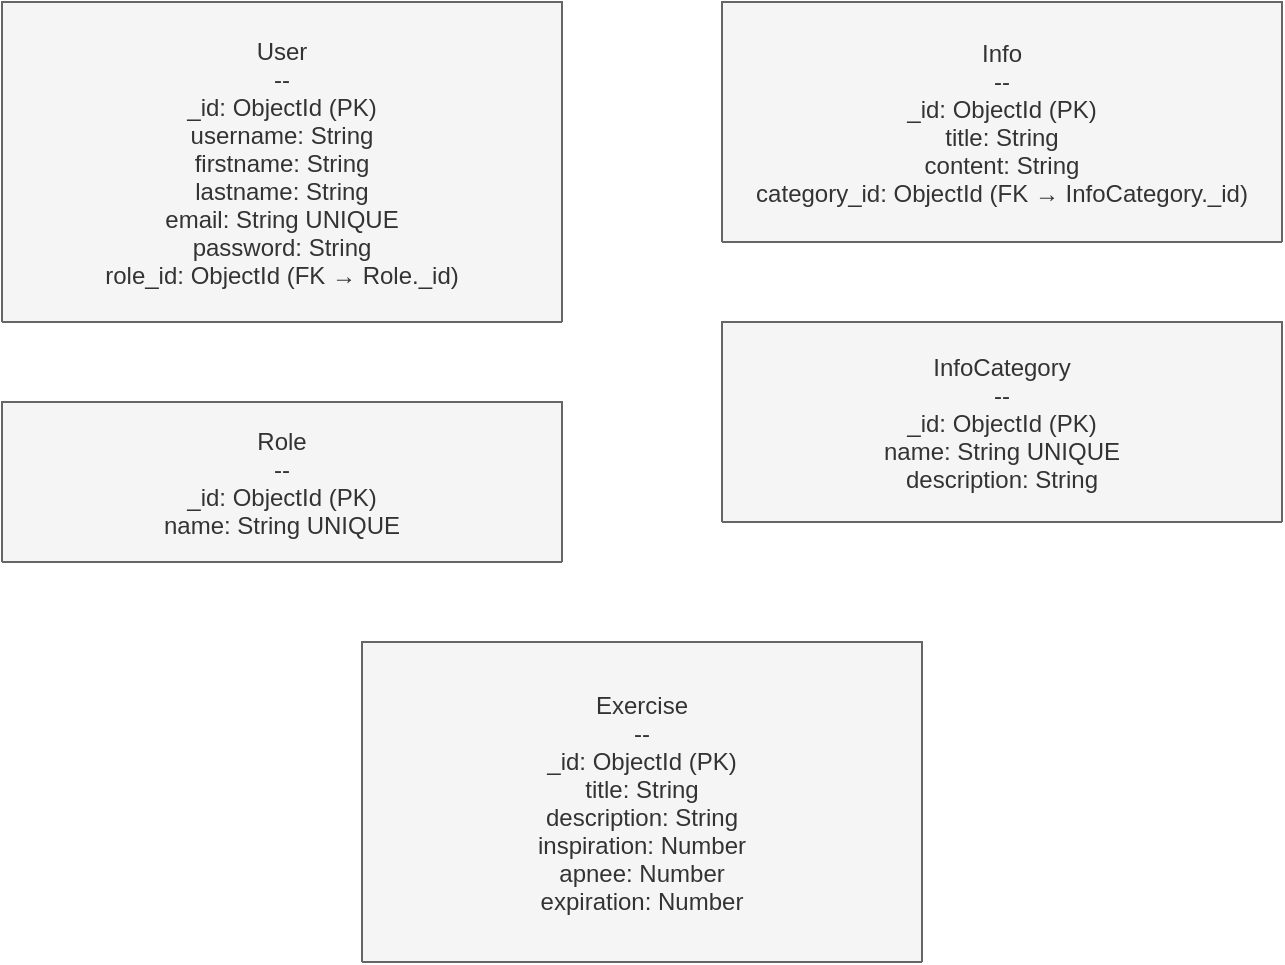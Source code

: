 <mxfile version="21.1.9" type="device">
  <diagram id="R2lEEEUBdFMjLlhIrx00" name="Page-1">
    <mxGraphModel dx="1341" dy="763" grid="1" gridSize="10" guides="1" tooltips="1" connect="1" arrows="1" fold="1" page="1" pageScale="1" pageWidth="850" pageHeight="1100" math="0" shadow="0">
      <root>
        <mxCell id="0" />
        <mxCell id="1" parent="0" />
        
        <!-- User Collection -->
        <mxCell id="user_collection" value="User&#xa;--&#xa;_id: ObjectId (PK)&#xa;username: String&#xa;firstname: String&#xa;lastname: String&#xa;email: String UNIQUE&#xa;password: String&#xa;role_id: ObjectId (FK → Role._id)" style="swimlane;fontStyle=0;childLayout=stackLayout;horizontal=1;startSize=160;fillColor=#f5f5f5;horizontalStack=0;resizeParent=1;resizeParentMax=0;resizeLast=0;collapsible=1;marginBottom=0;strokeColor=#666666;fontColor=#333333;" vertex="1" parent="1">
          <mxGeometry x="40" y="40" width="280" height="160" as="geometry" />
        </mxCell>
        
        <!-- Role Collection -->
        <mxCell id="role_collection" value="Role&#xa;--&#xa;_id: ObjectId (PK)&#xa;name: String UNIQUE" style="swimlane;fontStyle=0;childLayout=stackLayout;horizontal=1;startSize=80;fillColor=#f5f5f5;horizontalStack=0;resizeParent=1;resizeParentMax=0;resizeLast=0;collapsible=1;marginBottom=0;strokeColor=#666666;fontColor=#333333;" vertex="1" parent="1">
          <mxGeometry x="40" y="240" width="280" height="80" as="geometry" />
        </mxCell>
        
        <!-- Info Collection -->
        <mxCell id="info_collection" value="Info&#xa;--&#xa;_id: ObjectId (PK)&#xa;title: String&#xa;content: String&#xa;category_id: ObjectId (FK → InfoCategory._id)" style="swimlane;fontStyle=0;childLayout=stackLayout;horizontal=1;startSize=120;fillColor=#f5f5f5;horizontalStack=0;resizeParent=1;resizeParentMax=0;resizeLast=0;collapsible=1;marginBottom=0;strokeColor=#666666;fontColor=#333333;" vertex="1" parent="1">
          <mxGeometry x="400" y="40" width="280" height="120" as="geometry" />
        </mxCell>
        
        <!-- InfoCategory Collection -->
        <mxCell id="info_category_collection" value="InfoCategory&#xa;--&#xa;_id: ObjectId (PK)&#xa;name: String UNIQUE&#xa;description: String" style="swimlane;fontStyle=0;childLayout=stackLayout;horizontal=1;startSize=100;fillColor=#f5f5f5;horizontalStack=0;resizeParent=1;resizeParentMax=0;resizeLast=0;collapsible=1;marginBottom=0;strokeColor=#666666;fontColor=#333333;" vertex="1" parent="1">
          <mxGeometry x="400" y="200" width="280" height="100" as="geometry" />
        </mxCell>
        
        <!-- Exercise Collection -->
        <mxCell id="exercise_collection" value="Exercise&#xa;--&#xa;_id: ObjectId (PK)&#xa;title: String&#xa;description: String&#xa;inspiration: Number&#xa;apnee: Number&#xa;expiration: Number" style="swimlane;fontStyle=0;childLayout=stackLayout;horizontal=1;startSize=160;fillColor=#f5f5f5;horizontalStack=0;resizeParent=1;resizeParentMax=0;resizeLast=0;collapsible=1;marginBottom=0;strokeColor=#666666;fontColor=#333333;" vertex="1" parent="1">
          <mxGeometry x="220" y="360" width="280" height="160" as="geometry" />
        </mxCell>

      </root>
    </mxGraphModel>
  </diagram>
</mxfile>